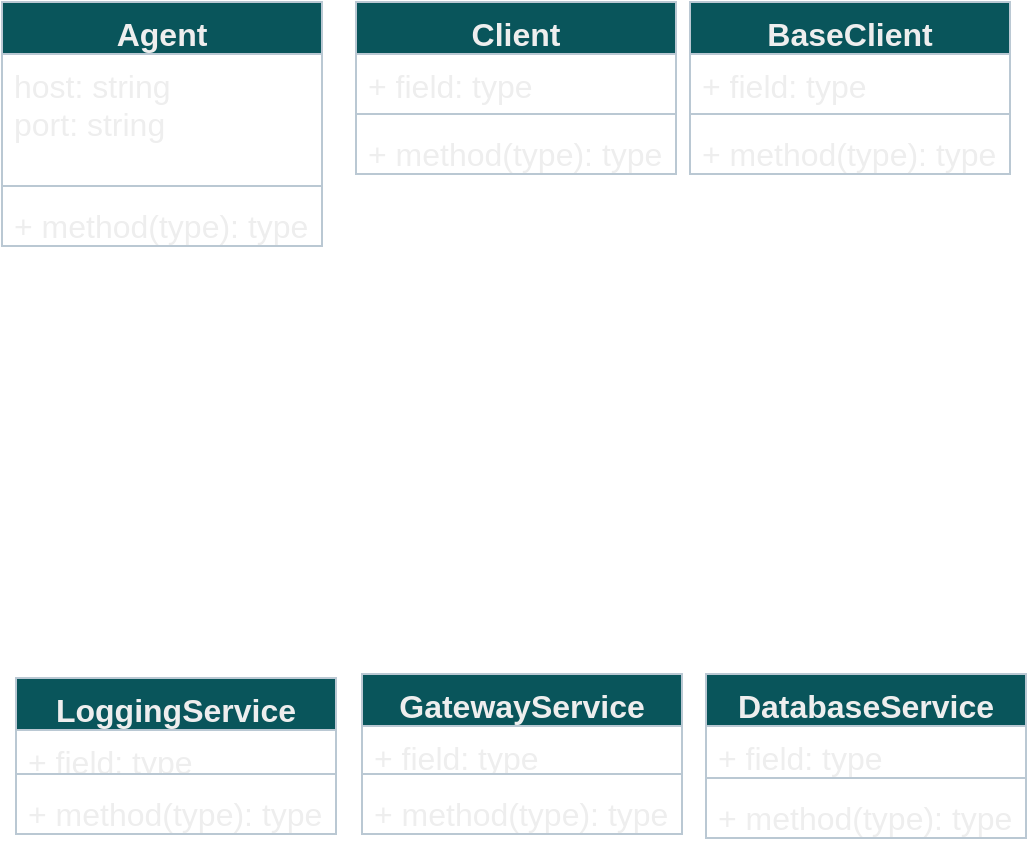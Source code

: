 <mxfile version="20.5.3" type="github">
  <diagram id="Y8VD3bbsFug7fa-G-Edv" name="Page-1">
    <mxGraphModel dx="1264" dy="1039" grid="0" gridSize="10" guides="1" tooltips="1" connect="1" arrows="1" fold="1" page="0" pageScale="1" pageWidth="850" pageHeight="1100" math="0" shadow="0">
      <root>
        <mxCell id="0" />
        <mxCell id="1" parent="0" />
        <mxCell id="c3xup34KW6eh66UdVi6g-12" value="Agent" style="swimlane;fontStyle=1;align=center;verticalAlign=top;childLayout=stackLayout;horizontal=1;startSize=26;horizontalStack=0;resizeParent=1;resizeParentMax=0;resizeLast=0;collapsible=1;marginBottom=0;strokeColor=#BAC8D3;fontSize=16;fontColor=#EEEEEE;fillColor=#09555B;" parent="1" vertex="1">
          <mxGeometry x="-75" y="216" width="160" height="122" as="geometry" />
        </mxCell>
        <mxCell id="c3xup34KW6eh66UdVi6g-13" value="host: string&#xa;port: string" style="text;strokeColor=none;fillColor=none;align=left;verticalAlign=top;spacingLeft=4;spacingRight=4;overflow=hidden;rotatable=0;points=[[0,0.5],[1,0.5]];portConstraint=eastwest;fontSize=16;fontColor=#EEEEEE;" parent="c3xup34KW6eh66UdVi6g-12" vertex="1">
          <mxGeometry y="26" width="160" height="62" as="geometry" />
        </mxCell>
        <mxCell id="c3xup34KW6eh66UdVi6g-14" value="" style="line;strokeWidth=1;fillColor=none;align=left;verticalAlign=middle;spacingTop=-1;spacingLeft=3;spacingRight=3;rotatable=0;labelPosition=right;points=[];portConstraint=eastwest;strokeColor=inherit;fontSize=16;fontColor=#EEEEEE;" parent="c3xup34KW6eh66UdVi6g-12" vertex="1">
          <mxGeometry y="88" width="160" height="8" as="geometry" />
        </mxCell>
        <mxCell id="c3xup34KW6eh66UdVi6g-15" value="+ method(type): type" style="text;strokeColor=none;fillColor=none;align=left;verticalAlign=top;spacingLeft=4;spacingRight=4;overflow=hidden;rotatable=0;points=[[0,0.5],[1,0.5]];portConstraint=eastwest;fontSize=16;fontColor=#EEEEEE;" parent="c3xup34KW6eh66UdVi6g-12" vertex="1">
          <mxGeometry y="96" width="160" height="26" as="geometry" />
        </mxCell>
        <mxCell id="c3xup34KW6eh66UdVi6g-21" value="Client" style="swimlane;fontStyle=1;align=center;verticalAlign=top;childLayout=stackLayout;horizontal=1;startSize=26;horizontalStack=0;resizeParent=1;resizeParentMax=0;resizeLast=0;collapsible=1;marginBottom=0;strokeColor=#BAC8D3;fontSize=16;fontColor=#EEEEEE;fillColor=#09555B;" parent="1" vertex="1">
          <mxGeometry x="102" y="216" width="160" height="86" as="geometry" />
        </mxCell>
        <mxCell id="c3xup34KW6eh66UdVi6g-22" value="+ field: type" style="text;strokeColor=none;fillColor=none;align=left;verticalAlign=top;spacingLeft=4;spacingRight=4;overflow=hidden;rotatable=0;points=[[0,0.5],[1,0.5]];portConstraint=eastwest;fontSize=16;fontColor=#EEEEEE;" parent="c3xup34KW6eh66UdVi6g-21" vertex="1">
          <mxGeometry y="26" width="160" height="26" as="geometry" />
        </mxCell>
        <mxCell id="c3xup34KW6eh66UdVi6g-23" value="" style="line;strokeWidth=1;fillColor=none;align=left;verticalAlign=middle;spacingTop=-1;spacingLeft=3;spacingRight=3;rotatable=0;labelPosition=right;points=[];portConstraint=eastwest;strokeColor=inherit;fontSize=16;fontColor=#EEEEEE;" parent="c3xup34KW6eh66UdVi6g-21" vertex="1">
          <mxGeometry y="52" width="160" height="8" as="geometry" />
        </mxCell>
        <mxCell id="c3xup34KW6eh66UdVi6g-24" value="+ method(type): type" style="text;strokeColor=none;fillColor=none;align=left;verticalAlign=top;spacingLeft=4;spacingRight=4;overflow=hidden;rotatable=0;points=[[0,0.5],[1,0.5]];portConstraint=eastwest;fontSize=16;fontColor=#EEEEEE;" parent="c3xup34KW6eh66UdVi6g-21" vertex="1">
          <mxGeometry y="60" width="160" height="26" as="geometry" />
        </mxCell>
        <mxCell id="c3xup34KW6eh66UdVi6g-25" value="DatabaseService" style="swimlane;fontStyle=1;align=center;verticalAlign=top;childLayout=stackLayout;horizontal=1;startSize=26;horizontalStack=0;resizeParent=1;resizeParentMax=0;resizeLast=0;collapsible=1;marginBottom=0;strokeColor=#BAC8D3;fontSize=16;fontColor=#EEEEEE;fillColor=#09555B;" parent="1" vertex="1">
          <mxGeometry x="277" y="552" width="160" height="82" as="geometry" />
        </mxCell>
        <mxCell id="c3xup34KW6eh66UdVi6g-26" value="+ field: type" style="text;strokeColor=none;fillColor=none;align=left;verticalAlign=top;spacingLeft=4;spacingRight=4;overflow=hidden;rotatable=0;points=[[0,0.5],[1,0.5]];portConstraint=eastwest;fontSize=16;fontColor=#EEEEEE;" parent="c3xup34KW6eh66UdVi6g-25" vertex="1">
          <mxGeometry y="26" width="160" height="22" as="geometry" />
        </mxCell>
        <mxCell id="c3xup34KW6eh66UdVi6g-27" value="" style="line;strokeWidth=1;fillColor=none;align=left;verticalAlign=middle;spacingTop=-1;spacingLeft=3;spacingRight=3;rotatable=0;labelPosition=right;points=[];portConstraint=eastwest;strokeColor=inherit;fontSize=16;fontColor=#EEEEEE;" parent="c3xup34KW6eh66UdVi6g-25" vertex="1">
          <mxGeometry y="48" width="160" height="8" as="geometry" />
        </mxCell>
        <mxCell id="c3xup34KW6eh66UdVi6g-28" value="+ method(type): type" style="text;strokeColor=none;fillColor=none;align=left;verticalAlign=top;spacingLeft=4;spacingRight=4;overflow=hidden;rotatable=0;points=[[0,0.5],[1,0.5]];portConstraint=eastwest;fontSize=16;fontColor=#EEEEEE;" parent="c3xup34KW6eh66UdVi6g-25" vertex="1">
          <mxGeometry y="56" width="160" height="26" as="geometry" />
        </mxCell>
        <mxCell id="c3xup34KW6eh66UdVi6g-29" value="GatewayService" style="swimlane;fontStyle=1;align=center;verticalAlign=top;childLayout=stackLayout;horizontal=1;startSize=26;horizontalStack=0;resizeParent=1;resizeParentMax=0;resizeLast=0;collapsible=1;marginBottom=0;strokeColor=#BAC8D3;fontSize=16;fontColor=#EEEEEE;fillColor=#09555B;" parent="1" vertex="1">
          <mxGeometry x="105" y="552" width="160" height="80" as="geometry" />
        </mxCell>
        <mxCell id="c3xup34KW6eh66UdVi6g-30" value="+ field: type" style="text;strokeColor=none;fillColor=none;align=left;verticalAlign=top;spacingLeft=4;spacingRight=4;overflow=hidden;rotatable=0;points=[[0,0.5],[1,0.5]];portConstraint=eastwest;fontSize=16;fontColor=#EEEEEE;" parent="c3xup34KW6eh66UdVi6g-29" vertex="1">
          <mxGeometry y="26" width="160" height="20" as="geometry" />
        </mxCell>
        <mxCell id="c3xup34KW6eh66UdVi6g-31" value="" style="line;strokeWidth=1;fillColor=none;align=left;verticalAlign=middle;spacingTop=-1;spacingLeft=3;spacingRight=3;rotatable=0;labelPosition=right;points=[];portConstraint=eastwest;strokeColor=inherit;fontSize=16;fontColor=#EEEEEE;" parent="c3xup34KW6eh66UdVi6g-29" vertex="1">
          <mxGeometry y="46" width="160" height="8" as="geometry" />
        </mxCell>
        <mxCell id="c3xup34KW6eh66UdVi6g-32" value="+ method(type): type" style="text;strokeColor=none;fillColor=none;align=left;verticalAlign=top;spacingLeft=4;spacingRight=4;overflow=hidden;rotatable=0;points=[[0,0.5],[1,0.5]];portConstraint=eastwest;fontSize=16;fontColor=#EEEEEE;" parent="c3xup34KW6eh66UdVi6g-29" vertex="1">
          <mxGeometry y="54" width="160" height="26" as="geometry" />
        </mxCell>
        <mxCell id="c3xup34KW6eh66UdVi6g-33" value="LoggingService" style="swimlane;fontStyle=1;align=center;verticalAlign=top;childLayout=stackLayout;horizontal=1;startSize=26;horizontalStack=0;resizeParent=1;resizeParentMax=0;resizeLast=0;collapsible=1;marginBottom=0;strokeColor=#BAC8D3;fontSize=16;fontColor=#EEEEEE;fillColor=#09555B;" parent="1" vertex="1">
          <mxGeometry x="-68" y="554" width="160" height="78" as="geometry" />
        </mxCell>
        <mxCell id="c3xup34KW6eh66UdVi6g-34" value="+ field: type" style="text;strokeColor=none;fillColor=none;align=left;verticalAlign=top;spacingLeft=4;spacingRight=4;overflow=hidden;rotatable=0;points=[[0,0.5],[1,0.5]];portConstraint=eastwest;fontSize=16;fontColor=#EEEEEE;" parent="c3xup34KW6eh66UdVi6g-33" vertex="1">
          <mxGeometry y="26" width="160" height="18" as="geometry" />
        </mxCell>
        <mxCell id="c3xup34KW6eh66UdVi6g-35" value="" style="line;strokeWidth=1;fillColor=none;align=left;verticalAlign=middle;spacingTop=-1;spacingLeft=3;spacingRight=3;rotatable=0;labelPosition=right;points=[];portConstraint=eastwest;strokeColor=inherit;fontSize=16;fontColor=#EEEEEE;" parent="c3xup34KW6eh66UdVi6g-33" vertex="1">
          <mxGeometry y="44" width="160" height="8" as="geometry" />
        </mxCell>
        <mxCell id="c3xup34KW6eh66UdVi6g-36" value="+ method(type): type" style="text;strokeColor=none;fillColor=none;align=left;verticalAlign=top;spacingLeft=4;spacingRight=4;overflow=hidden;rotatable=0;points=[[0,0.5],[1,0.5]];portConstraint=eastwest;fontSize=16;fontColor=#EEEEEE;" parent="c3xup34KW6eh66UdVi6g-33" vertex="1">
          <mxGeometry y="52" width="160" height="26" as="geometry" />
        </mxCell>
        <mxCell id="c3xup34KW6eh66UdVi6g-40" value="BaseClient" style="swimlane;fontStyle=1;align=center;verticalAlign=top;childLayout=stackLayout;horizontal=1;startSize=26;horizontalStack=0;resizeParent=1;resizeParentMax=0;resizeLast=0;collapsible=1;marginBottom=0;strokeColor=#BAC8D3;fontSize=16;fontColor=#EEEEEE;fillColor=#09555B;" parent="1" vertex="1">
          <mxGeometry x="269" y="216" width="160" height="86" as="geometry" />
        </mxCell>
        <mxCell id="c3xup34KW6eh66UdVi6g-41" value="+ field: type" style="text;strokeColor=none;fillColor=none;align=left;verticalAlign=top;spacingLeft=4;spacingRight=4;overflow=hidden;rotatable=0;points=[[0,0.5],[1,0.5]];portConstraint=eastwest;fontSize=16;fontColor=#EEEEEE;" parent="c3xup34KW6eh66UdVi6g-40" vertex="1">
          <mxGeometry y="26" width="160" height="26" as="geometry" />
        </mxCell>
        <mxCell id="c3xup34KW6eh66UdVi6g-42" value="" style="line;strokeWidth=1;fillColor=none;align=left;verticalAlign=middle;spacingTop=-1;spacingLeft=3;spacingRight=3;rotatable=0;labelPosition=right;points=[];portConstraint=eastwest;strokeColor=inherit;fontSize=16;fontColor=#EEEEEE;" parent="c3xup34KW6eh66UdVi6g-40" vertex="1">
          <mxGeometry y="52" width="160" height="8" as="geometry" />
        </mxCell>
        <mxCell id="c3xup34KW6eh66UdVi6g-43" value="+ method(type): type" style="text;strokeColor=none;fillColor=none;align=left;verticalAlign=top;spacingLeft=4;spacingRight=4;overflow=hidden;rotatable=0;points=[[0,0.5],[1,0.5]];portConstraint=eastwest;fontSize=16;fontColor=#EEEEEE;" parent="c3xup34KW6eh66UdVi6g-40" vertex="1">
          <mxGeometry y="60" width="160" height="26" as="geometry" />
        </mxCell>
      </root>
    </mxGraphModel>
  </diagram>
</mxfile>
